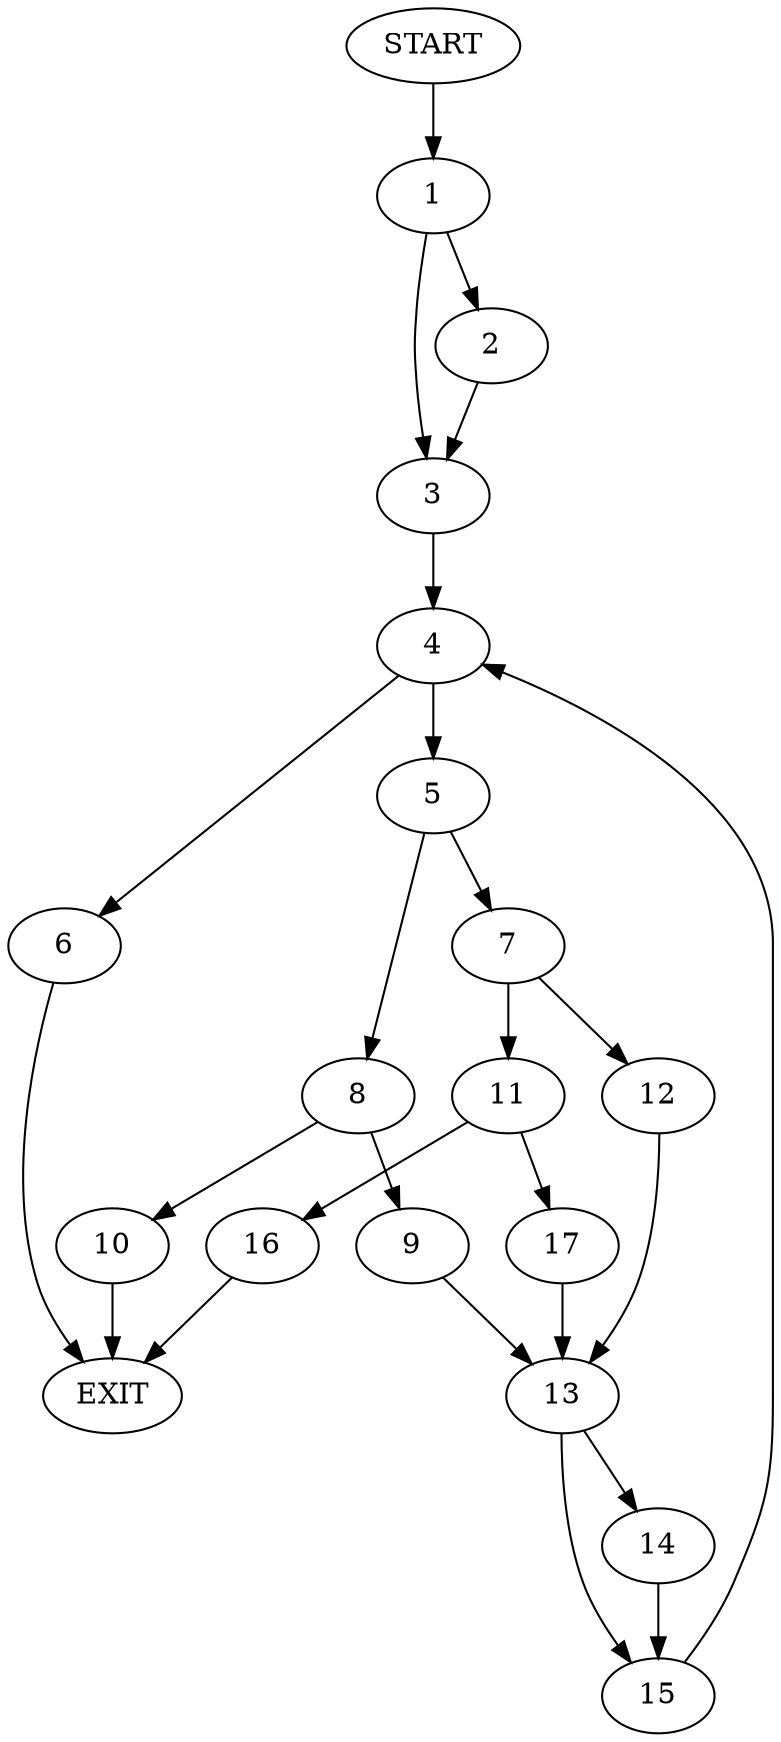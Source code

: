 digraph {
0 [label="START"]
18 [label="EXIT"]
0 -> 1
1 -> 2
1 -> 3
2 -> 3
3 -> 4
4 -> 5
4 -> 6
5 -> 7
5 -> 8
8 -> 9
8 -> 10
7 -> 11
7 -> 12
10 -> 18
9 -> 13
13 -> 14
13 -> 15
12 -> 13
11 -> 16
11 -> 17
17 -> 13
16 -> 18
14 -> 15
15 -> 4
6 -> 18
}

